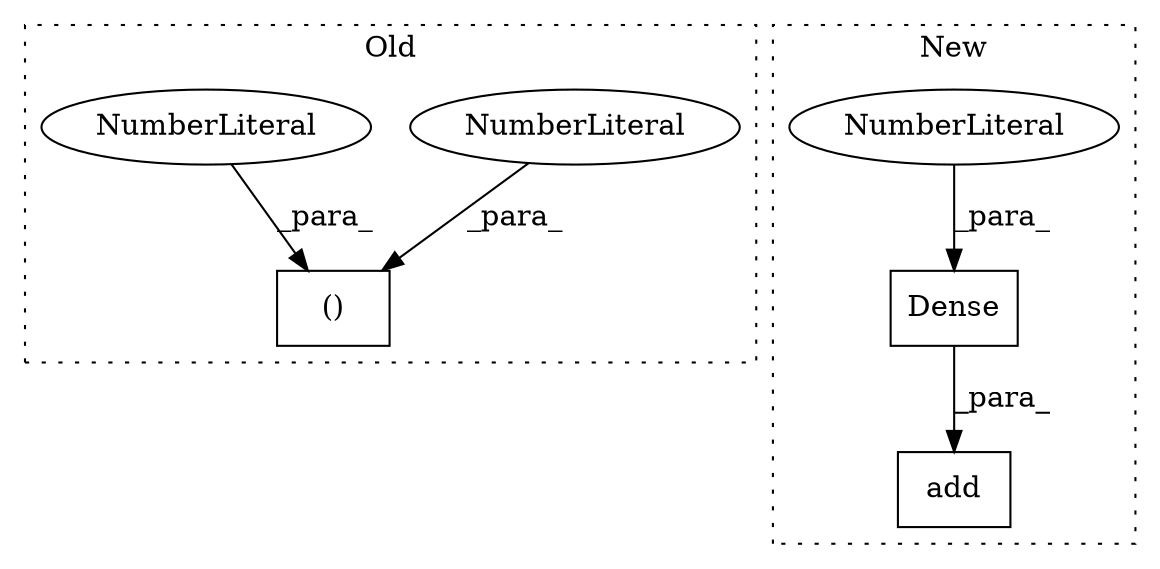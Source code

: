 digraph G {
subgraph cluster0 {
1 [label="()" a="106" s="197" l="31" shape="box"];
3 [label="NumberLiteral" a="34" s="197" l="2" shape="ellipse"];
4 [label="NumberLiteral" a="34" s="212" l="2" shape="ellipse"];
label = "Old";
style="dotted";
}
subgraph cluster1 {
2 [label="Dense" a="32" s="892,910" l="6,1" shape="box"];
5 [label="NumberLiteral" a="34" s="898" l="2" shape="ellipse"];
6 [label="add" a="32" s="888,911" l="4,1" shape="box"];
label = "New";
style="dotted";
}
2 -> 6 [label="_para_"];
3 -> 1 [label="_para_"];
4 -> 1 [label="_para_"];
5 -> 2 [label="_para_"];
}